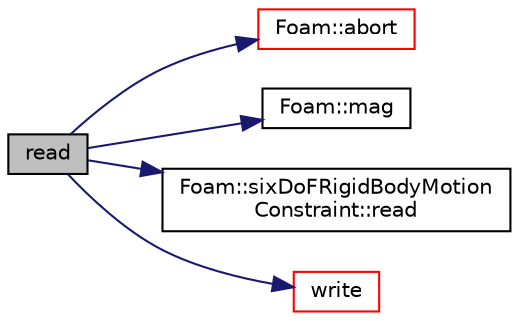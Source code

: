 digraph "read"
{
  bgcolor="transparent";
  edge [fontname="Helvetica",fontsize="10",labelfontname="Helvetica",labelfontsize="10"];
  node [fontname="Helvetica",fontsize="10",shape=record];
  rankdir="LR";
  Node252 [label="read",height=0.2,width=0.4,color="black", fillcolor="grey75", style="filled", fontcolor="black"];
  Node252 -> Node253 [color="midnightblue",fontsize="10",style="solid",fontname="Helvetica"];
  Node253 [label="Foam::abort",height=0.2,width=0.4,color="red",URL="$a21851.html#a447107a607d03e417307c203fa5fb44b"];
  Node252 -> Node298 [color="midnightblue",fontsize="10",style="solid",fontname="Helvetica"];
  Node298 [label="Foam::mag",height=0.2,width=0.4,color="black",URL="$a21851.html#a929da2a3fdcf3dacbbe0487d3a330dae"];
  Node252 -> Node299 [color="midnightblue",fontsize="10",style="solid",fontname="Helvetica"];
  Node299 [label="Foam::sixDoFRigidBodyMotion\lConstraint::read",height=0.2,width=0.4,color="black",URL="$a30773.html#addbc48b51a166d935d1181708a075bbf",tooltip="Update properties from given dictionary. "];
  Node252 -> Node300 [color="midnightblue",fontsize="10",style="solid",fontname="Helvetica"];
  Node300 [label="write",height=0.2,width=0.4,color="red",URL="$a30753.html#a293fdfec8bdfbd5c3913ab4c9f3454ff",tooltip="Write. "];
}
